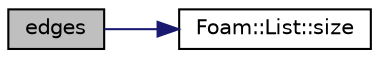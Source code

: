 digraph "edges"
{
  bgcolor="transparent";
  edge [fontname="Helvetica",fontsize="10",labelfontname="Helvetica",labelfontsize="10"];
  node [fontname="Helvetica",fontsize="10",shape=record];
  rankdir="LR";
  Node939 [label="edges",height=0.2,width=0.4,color="black", fillcolor="grey75", style="filled", fontcolor="black"];
  Node939 -> Node940 [color="midnightblue",fontsize="10",style="solid",fontname="Helvetica"];
  Node940 [label="Foam::List::size",height=0.2,width=0.4,color="black",URL="$a26833.html#a8a5f6fa29bd4b500caf186f60245b384",tooltip="Override size to be inconsistent with allocated storage. "];
}
